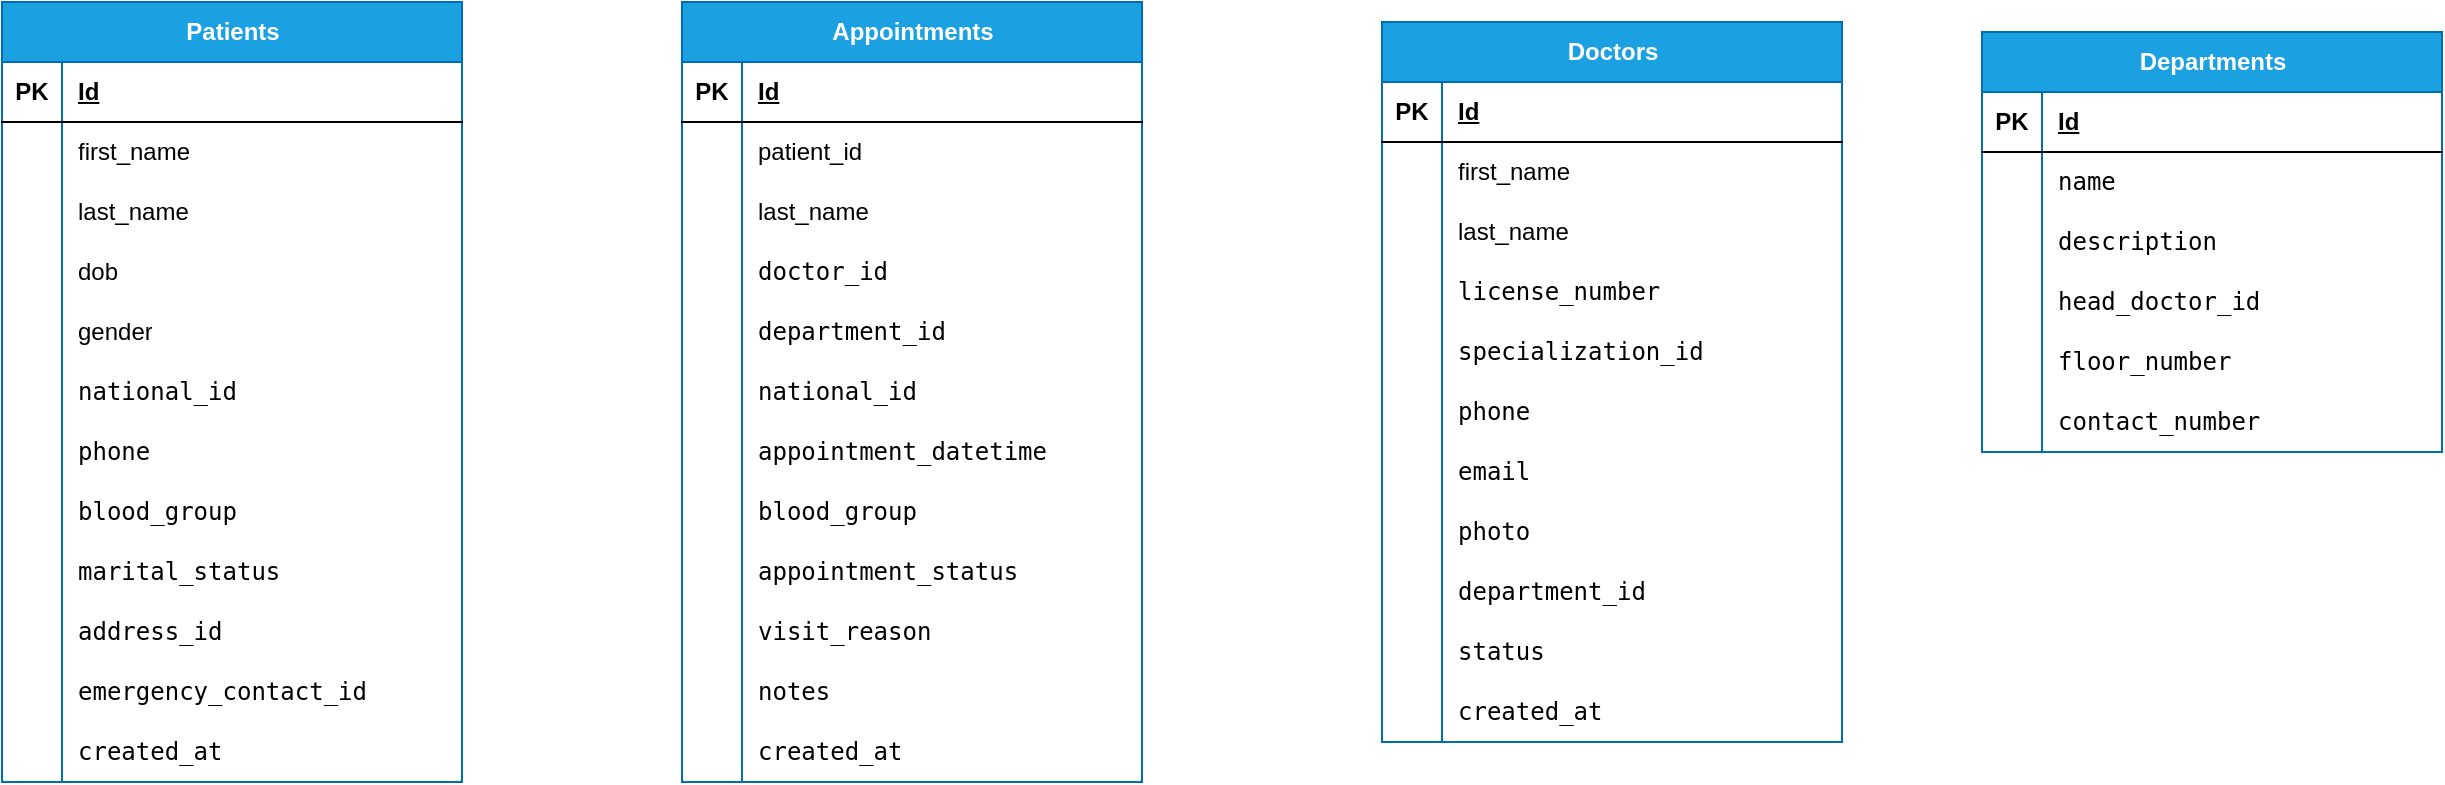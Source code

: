 <mxfile version="27.2.0">
  <diagram name="Page-1" id="PMNxbr3aNN2VHaiGVc0p">
    <mxGraphModel dx="2430" dy="3014" grid="1" gridSize="10" guides="1" tooltips="1" connect="1" arrows="1" fold="1" page="1" pageScale="1" pageWidth="850" pageHeight="1100" math="0" shadow="0">
      <root>
        <mxCell id="0" />
        <mxCell id="1" parent="0" />
        <mxCell id="slNytfLPTx_QfeoJ-YCl-38" value="Patients" style="shape=table;startSize=30;container=1;collapsible=1;childLayout=tableLayout;fixedRows=1;rowLines=0;fontStyle=1;align=center;resizeLast=1;html=1;swimlaneFillColor=default;fillColor=#1ba1e2;fontColor=#ffffff;strokeColor=#006EAF;" parent="1" vertex="1">
          <mxGeometry x="-330" y="-1420" width="230" height="390" as="geometry" />
        </mxCell>
        <mxCell id="slNytfLPTx_QfeoJ-YCl-39" value="" style="shape=tableRow;horizontal=0;startSize=0;swimlaneHead=0;swimlaneBody=0;fillColor=none;collapsible=0;dropTarget=0;points=[[0,0.5],[1,0.5]];portConstraint=eastwest;top=0;left=0;right=0;bottom=1;" parent="slNytfLPTx_QfeoJ-YCl-38" vertex="1">
          <mxGeometry y="30" width="230" height="30" as="geometry" />
        </mxCell>
        <mxCell id="slNytfLPTx_QfeoJ-YCl-40" value="PK" style="shape=partialRectangle;connectable=0;fillColor=none;top=0;left=0;bottom=0;right=0;fontStyle=1;overflow=hidden;whiteSpace=wrap;html=1;" parent="slNytfLPTx_QfeoJ-YCl-39" vertex="1">
          <mxGeometry width="30" height="30" as="geometry">
            <mxRectangle width="30" height="30" as="alternateBounds" />
          </mxGeometry>
        </mxCell>
        <mxCell id="slNytfLPTx_QfeoJ-YCl-41" value="Id" style="shape=partialRectangle;connectable=0;fillColor=none;top=0;left=0;bottom=0;right=0;align=left;spacingLeft=6;fontStyle=5;overflow=hidden;whiteSpace=wrap;html=1;" parent="slNytfLPTx_QfeoJ-YCl-39" vertex="1">
          <mxGeometry x="30" width="200" height="30" as="geometry">
            <mxRectangle width="200" height="30" as="alternateBounds" />
          </mxGeometry>
        </mxCell>
        <mxCell id="slNytfLPTx_QfeoJ-YCl-42" value="" style="shape=tableRow;horizontal=0;startSize=0;swimlaneHead=0;swimlaneBody=0;fillColor=none;collapsible=0;dropTarget=0;points=[[0,0.5],[1,0.5]];portConstraint=eastwest;top=0;left=0;right=0;bottom=0;" parent="slNytfLPTx_QfeoJ-YCl-38" vertex="1">
          <mxGeometry y="60" width="230" height="30" as="geometry" />
        </mxCell>
        <mxCell id="slNytfLPTx_QfeoJ-YCl-43" value="" style="shape=partialRectangle;connectable=0;fillColor=none;top=0;left=0;bottom=0;right=0;editable=1;overflow=hidden;whiteSpace=wrap;html=1;" parent="slNytfLPTx_QfeoJ-YCl-42" vertex="1">
          <mxGeometry width="30" height="30" as="geometry">
            <mxRectangle width="30" height="30" as="alternateBounds" />
          </mxGeometry>
        </mxCell>
        <mxCell id="slNytfLPTx_QfeoJ-YCl-44" value="first_name" style="shape=partialRectangle;connectable=0;fillColor=none;top=0;left=0;bottom=0;right=0;align=left;spacingLeft=6;overflow=hidden;whiteSpace=wrap;html=1;" parent="slNytfLPTx_QfeoJ-YCl-42" vertex="1">
          <mxGeometry x="30" width="200" height="30" as="geometry">
            <mxRectangle width="200" height="30" as="alternateBounds" />
          </mxGeometry>
        </mxCell>
        <mxCell id="slNytfLPTx_QfeoJ-YCl-45" value="" style="shape=tableRow;horizontal=0;startSize=0;swimlaneHead=0;swimlaneBody=0;fillColor=none;collapsible=0;dropTarget=0;points=[[0,0.5],[1,0.5]];portConstraint=eastwest;top=0;left=0;right=0;bottom=0;" parent="slNytfLPTx_QfeoJ-YCl-38" vertex="1">
          <mxGeometry y="90" width="230" height="30" as="geometry" />
        </mxCell>
        <mxCell id="slNytfLPTx_QfeoJ-YCl-46" value="" style="shape=partialRectangle;connectable=0;fillColor=none;top=0;left=0;bottom=0;right=0;editable=1;overflow=hidden;whiteSpace=wrap;html=1;" parent="slNytfLPTx_QfeoJ-YCl-45" vertex="1">
          <mxGeometry width="30" height="30" as="geometry">
            <mxRectangle width="30" height="30" as="alternateBounds" />
          </mxGeometry>
        </mxCell>
        <mxCell id="slNytfLPTx_QfeoJ-YCl-47" value="last_name" style="shape=partialRectangle;connectable=0;fillColor=none;top=0;left=0;bottom=0;right=0;align=left;spacingLeft=6;overflow=hidden;whiteSpace=wrap;html=1;" parent="slNytfLPTx_QfeoJ-YCl-45" vertex="1">
          <mxGeometry x="30" width="200" height="30" as="geometry">
            <mxRectangle width="200" height="30" as="alternateBounds" />
          </mxGeometry>
        </mxCell>
        <mxCell id="slNytfLPTx_QfeoJ-YCl-48" value="" style="shape=tableRow;horizontal=0;startSize=0;swimlaneHead=0;swimlaneBody=0;fillColor=none;collapsible=0;dropTarget=0;points=[[0,0.5],[1,0.5]];portConstraint=eastwest;top=0;left=0;right=0;bottom=0;" parent="slNytfLPTx_QfeoJ-YCl-38" vertex="1">
          <mxGeometry y="120" width="230" height="30" as="geometry" />
        </mxCell>
        <mxCell id="slNytfLPTx_QfeoJ-YCl-49" value="" style="shape=partialRectangle;connectable=0;fillColor=none;top=0;left=0;bottom=0;right=0;editable=1;overflow=hidden;whiteSpace=wrap;html=1;" parent="slNytfLPTx_QfeoJ-YCl-48" vertex="1">
          <mxGeometry width="30" height="30" as="geometry">
            <mxRectangle width="30" height="30" as="alternateBounds" />
          </mxGeometry>
        </mxCell>
        <mxCell id="slNytfLPTx_QfeoJ-YCl-50" value="dob" style="shape=partialRectangle;connectable=0;fillColor=none;top=0;left=0;bottom=0;right=0;align=left;spacingLeft=6;overflow=hidden;whiteSpace=wrap;html=1;" parent="slNytfLPTx_QfeoJ-YCl-48" vertex="1">
          <mxGeometry x="30" width="200" height="30" as="geometry">
            <mxRectangle width="200" height="30" as="alternateBounds" />
          </mxGeometry>
        </mxCell>
        <mxCell id="slNytfLPTx_QfeoJ-YCl-52" value="" style="shape=tableRow;horizontal=0;startSize=0;swimlaneHead=0;swimlaneBody=0;fillColor=none;collapsible=0;dropTarget=0;points=[[0,0.5],[1,0.5]];portConstraint=eastwest;top=0;left=0;right=0;bottom=0;" parent="slNytfLPTx_QfeoJ-YCl-38" vertex="1">
          <mxGeometry y="150" width="230" height="30" as="geometry" />
        </mxCell>
        <mxCell id="slNytfLPTx_QfeoJ-YCl-53" value="" style="shape=partialRectangle;connectable=0;fillColor=none;top=0;left=0;bottom=0;right=0;editable=1;overflow=hidden;whiteSpace=wrap;html=1;" parent="slNytfLPTx_QfeoJ-YCl-52" vertex="1">
          <mxGeometry width="30" height="30" as="geometry">
            <mxRectangle width="30" height="30" as="alternateBounds" />
          </mxGeometry>
        </mxCell>
        <mxCell id="slNytfLPTx_QfeoJ-YCl-54" value="gender" style="shape=partialRectangle;connectable=0;fillColor=none;top=0;left=0;bottom=0;right=0;align=left;spacingLeft=6;overflow=hidden;whiteSpace=wrap;html=1;" parent="slNytfLPTx_QfeoJ-YCl-52" vertex="1">
          <mxGeometry x="30" width="200" height="30" as="geometry">
            <mxRectangle width="200" height="30" as="alternateBounds" />
          </mxGeometry>
        </mxCell>
        <mxCell id="wGC3oBP80a2BaYjRNimY-1" value="" style="shape=tableRow;horizontal=0;startSize=0;swimlaneHead=0;swimlaneBody=0;fillColor=none;collapsible=0;dropTarget=0;points=[[0,0.5],[1,0.5]];portConstraint=eastwest;top=0;left=0;right=0;bottom=0;" vertex="1" parent="slNytfLPTx_QfeoJ-YCl-38">
          <mxGeometry y="180" width="230" height="30" as="geometry" />
        </mxCell>
        <mxCell id="wGC3oBP80a2BaYjRNimY-2" value="" style="shape=partialRectangle;connectable=0;fillColor=none;top=0;left=0;bottom=0;right=0;editable=1;overflow=hidden;whiteSpace=wrap;html=1;" vertex="1" parent="wGC3oBP80a2BaYjRNimY-1">
          <mxGeometry width="30" height="30" as="geometry">
            <mxRectangle width="30" height="30" as="alternateBounds" />
          </mxGeometry>
        </mxCell>
        <mxCell id="wGC3oBP80a2BaYjRNimY-3" value="&lt;code data-end=&quot;710&quot; data-start=&quot;697&quot;&gt;national_id&lt;/code&gt;" style="shape=partialRectangle;connectable=0;fillColor=none;top=0;left=0;bottom=0;right=0;align=left;spacingLeft=6;overflow=hidden;whiteSpace=wrap;html=1;" vertex="1" parent="wGC3oBP80a2BaYjRNimY-1">
          <mxGeometry x="30" width="200" height="30" as="geometry">
            <mxRectangle width="200" height="30" as="alternateBounds" />
          </mxGeometry>
        </mxCell>
        <mxCell id="wGC3oBP80a2BaYjRNimY-4" value="" style="shape=tableRow;horizontal=0;startSize=0;swimlaneHead=0;swimlaneBody=0;fillColor=none;collapsible=0;dropTarget=0;points=[[0,0.5],[1,0.5]];portConstraint=eastwest;top=0;left=0;right=0;bottom=0;" vertex="1" parent="slNytfLPTx_QfeoJ-YCl-38">
          <mxGeometry y="210" width="230" height="30" as="geometry" />
        </mxCell>
        <mxCell id="wGC3oBP80a2BaYjRNimY-5" value="" style="shape=partialRectangle;connectable=0;fillColor=none;top=0;left=0;bottom=0;right=0;editable=1;overflow=hidden;whiteSpace=wrap;html=1;" vertex="1" parent="wGC3oBP80a2BaYjRNimY-4">
          <mxGeometry width="30" height="30" as="geometry">
            <mxRectangle width="30" height="30" as="alternateBounds" />
          </mxGeometry>
        </mxCell>
        <mxCell id="wGC3oBP80a2BaYjRNimY-6" value="&lt;code data-end=&quot;738&quot; data-start=&quot;731&quot;&gt;phone&lt;/code&gt;" style="shape=partialRectangle;connectable=0;fillColor=none;top=0;left=0;bottom=0;right=0;align=left;spacingLeft=6;overflow=hidden;whiteSpace=wrap;html=1;" vertex="1" parent="wGC3oBP80a2BaYjRNimY-4">
          <mxGeometry x="30" width="200" height="30" as="geometry">
            <mxRectangle width="200" height="30" as="alternateBounds" />
          </mxGeometry>
        </mxCell>
        <mxCell id="wGC3oBP80a2BaYjRNimY-7" value="" style="shape=tableRow;horizontal=0;startSize=0;swimlaneHead=0;swimlaneBody=0;fillColor=none;collapsible=0;dropTarget=0;points=[[0,0.5],[1,0.5]];portConstraint=eastwest;top=0;left=0;right=0;bottom=0;" vertex="1" parent="slNytfLPTx_QfeoJ-YCl-38">
          <mxGeometry y="240" width="230" height="30" as="geometry" />
        </mxCell>
        <mxCell id="wGC3oBP80a2BaYjRNimY-8" value="" style="shape=partialRectangle;connectable=0;fillColor=none;top=0;left=0;bottom=0;right=0;editable=1;overflow=hidden;whiteSpace=wrap;html=1;" vertex="1" parent="wGC3oBP80a2BaYjRNimY-7">
          <mxGeometry width="30" height="30" as="geometry">
            <mxRectangle width="30" height="30" as="alternateBounds" />
          </mxGeometry>
        </mxCell>
        <mxCell id="wGC3oBP80a2BaYjRNimY-9" value="&lt;code data-end=&quot;771&quot; data-start=&quot;758&quot;&gt;blood_group&lt;/code&gt;" style="shape=partialRectangle;connectable=0;fillColor=none;top=0;left=0;bottom=0;right=0;align=left;spacingLeft=6;overflow=hidden;whiteSpace=wrap;html=1;" vertex="1" parent="wGC3oBP80a2BaYjRNimY-7">
          <mxGeometry x="30" width="200" height="30" as="geometry">
            <mxRectangle width="200" height="30" as="alternateBounds" />
          </mxGeometry>
        </mxCell>
        <mxCell id="wGC3oBP80a2BaYjRNimY-10" value="" style="shape=tableRow;horizontal=0;startSize=0;swimlaneHead=0;swimlaneBody=0;fillColor=none;collapsible=0;dropTarget=0;points=[[0,0.5],[1,0.5]];portConstraint=eastwest;top=0;left=0;right=0;bottom=0;" vertex="1" parent="slNytfLPTx_QfeoJ-YCl-38">
          <mxGeometry y="270" width="230" height="30" as="geometry" />
        </mxCell>
        <mxCell id="wGC3oBP80a2BaYjRNimY-11" value="" style="shape=partialRectangle;connectable=0;fillColor=none;top=0;left=0;bottom=0;right=0;editable=1;overflow=hidden;whiteSpace=wrap;html=1;" vertex="1" parent="wGC3oBP80a2BaYjRNimY-10">
          <mxGeometry width="30" height="30" as="geometry">
            <mxRectangle width="30" height="30" as="alternateBounds" />
          </mxGeometry>
        </mxCell>
        <mxCell id="wGC3oBP80a2BaYjRNimY-12" value="&lt;code data-end=&quot;789&quot; data-start=&quot;773&quot;&gt;marital_status&lt;/code&gt;" style="shape=partialRectangle;connectable=0;fillColor=none;top=0;left=0;bottom=0;right=0;align=left;spacingLeft=6;overflow=hidden;whiteSpace=wrap;html=1;" vertex="1" parent="wGC3oBP80a2BaYjRNimY-10">
          <mxGeometry x="30" width="200" height="30" as="geometry">
            <mxRectangle width="200" height="30" as="alternateBounds" />
          </mxGeometry>
        </mxCell>
        <mxCell id="wGC3oBP80a2BaYjRNimY-13" value="" style="shape=tableRow;horizontal=0;startSize=0;swimlaneHead=0;swimlaneBody=0;fillColor=none;collapsible=0;dropTarget=0;points=[[0,0.5],[1,0.5]];portConstraint=eastwest;top=0;left=0;right=0;bottom=0;" vertex="1" parent="slNytfLPTx_QfeoJ-YCl-38">
          <mxGeometry y="300" width="230" height="30" as="geometry" />
        </mxCell>
        <mxCell id="wGC3oBP80a2BaYjRNimY-14" value="" style="shape=partialRectangle;connectable=0;fillColor=none;top=0;left=0;bottom=0;right=0;editable=1;overflow=hidden;whiteSpace=wrap;html=1;" vertex="1" parent="wGC3oBP80a2BaYjRNimY-13">
          <mxGeometry width="30" height="30" as="geometry">
            <mxRectangle width="30" height="30" as="alternateBounds" />
          </mxGeometry>
        </mxCell>
        <mxCell id="wGC3oBP80a2BaYjRNimY-15" value="&lt;code data-end=&quot;803&quot; data-start=&quot;791&quot;&gt;address_id&lt;/code&gt;" style="shape=partialRectangle;connectable=0;fillColor=none;top=0;left=0;bottom=0;right=0;align=left;spacingLeft=6;overflow=hidden;whiteSpace=wrap;html=1;" vertex="1" parent="wGC3oBP80a2BaYjRNimY-13">
          <mxGeometry x="30" width="200" height="30" as="geometry">
            <mxRectangle width="200" height="30" as="alternateBounds" />
          </mxGeometry>
        </mxCell>
        <mxCell id="wGC3oBP80a2BaYjRNimY-16" value="" style="shape=tableRow;horizontal=0;startSize=0;swimlaneHead=0;swimlaneBody=0;fillColor=none;collapsible=0;dropTarget=0;points=[[0,0.5],[1,0.5]];portConstraint=eastwest;top=0;left=0;right=0;bottom=0;" vertex="1" parent="slNytfLPTx_QfeoJ-YCl-38">
          <mxGeometry y="330" width="230" height="30" as="geometry" />
        </mxCell>
        <mxCell id="wGC3oBP80a2BaYjRNimY-17" value="" style="shape=partialRectangle;connectable=0;fillColor=none;top=0;left=0;bottom=0;right=0;editable=1;overflow=hidden;whiteSpace=wrap;html=1;" vertex="1" parent="wGC3oBP80a2BaYjRNimY-16">
          <mxGeometry width="30" height="30" as="geometry">
            <mxRectangle width="30" height="30" as="alternateBounds" />
          </mxGeometry>
        </mxCell>
        <mxCell id="wGC3oBP80a2BaYjRNimY-18" value="&lt;code data-end=&quot;827&quot; data-start=&quot;805&quot;&gt;emergency_contact_id&lt;/code&gt;" style="shape=partialRectangle;connectable=0;fillColor=none;top=0;left=0;bottom=0;right=0;align=left;spacingLeft=6;overflow=hidden;whiteSpace=wrap;html=1;" vertex="1" parent="wGC3oBP80a2BaYjRNimY-16">
          <mxGeometry x="30" width="200" height="30" as="geometry">
            <mxRectangle width="200" height="30" as="alternateBounds" />
          </mxGeometry>
        </mxCell>
        <mxCell id="wGC3oBP80a2BaYjRNimY-19" value="" style="shape=tableRow;horizontal=0;startSize=0;swimlaneHead=0;swimlaneBody=0;fillColor=none;collapsible=0;dropTarget=0;points=[[0,0.5],[1,0.5]];portConstraint=eastwest;top=0;left=0;right=0;bottom=0;" vertex="1" parent="slNytfLPTx_QfeoJ-YCl-38">
          <mxGeometry y="360" width="230" height="30" as="geometry" />
        </mxCell>
        <mxCell id="wGC3oBP80a2BaYjRNimY-20" value="" style="shape=partialRectangle;connectable=0;fillColor=none;top=0;left=0;bottom=0;right=0;editable=1;overflow=hidden;whiteSpace=wrap;html=1;" vertex="1" parent="wGC3oBP80a2BaYjRNimY-19">
          <mxGeometry width="30" height="30" as="geometry">
            <mxRectangle width="30" height="30" as="alternateBounds" />
          </mxGeometry>
        </mxCell>
        <mxCell id="wGC3oBP80a2BaYjRNimY-21" value="&lt;code data-end=&quot;841&quot; data-start=&quot;829&quot;&gt;created_at&lt;/code&gt;" style="shape=partialRectangle;connectable=0;fillColor=none;top=0;left=0;bottom=0;right=0;align=left;spacingLeft=6;overflow=hidden;whiteSpace=wrap;html=1;" vertex="1" parent="wGC3oBP80a2BaYjRNimY-19">
          <mxGeometry x="30" width="200" height="30" as="geometry">
            <mxRectangle width="200" height="30" as="alternateBounds" />
          </mxGeometry>
        </mxCell>
        <mxCell id="wGC3oBP80a2BaYjRNimY-23" value="Appointments" style="shape=table;startSize=30;container=1;collapsible=1;childLayout=tableLayout;fixedRows=1;rowLines=0;fontStyle=1;align=center;resizeLast=1;html=1;swimlaneFillColor=default;fillColor=#1ba1e2;fontColor=#ffffff;strokeColor=#006EAF;" vertex="1" parent="1">
          <mxGeometry x="10" y="-1420" width="230" height="390" as="geometry" />
        </mxCell>
        <mxCell id="wGC3oBP80a2BaYjRNimY-24" value="" style="shape=tableRow;horizontal=0;startSize=0;swimlaneHead=0;swimlaneBody=0;fillColor=none;collapsible=0;dropTarget=0;points=[[0,0.5],[1,0.5]];portConstraint=eastwest;top=0;left=0;right=0;bottom=1;" vertex="1" parent="wGC3oBP80a2BaYjRNimY-23">
          <mxGeometry y="30" width="230" height="30" as="geometry" />
        </mxCell>
        <mxCell id="wGC3oBP80a2BaYjRNimY-25" value="PK" style="shape=partialRectangle;connectable=0;fillColor=none;top=0;left=0;bottom=0;right=0;fontStyle=1;overflow=hidden;whiteSpace=wrap;html=1;" vertex="1" parent="wGC3oBP80a2BaYjRNimY-24">
          <mxGeometry width="30" height="30" as="geometry">
            <mxRectangle width="30" height="30" as="alternateBounds" />
          </mxGeometry>
        </mxCell>
        <mxCell id="wGC3oBP80a2BaYjRNimY-26" value="Id" style="shape=partialRectangle;connectable=0;fillColor=none;top=0;left=0;bottom=0;right=0;align=left;spacingLeft=6;fontStyle=5;overflow=hidden;whiteSpace=wrap;html=1;" vertex="1" parent="wGC3oBP80a2BaYjRNimY-24">
          <mxGeometry x="30" width="200" height="30" as="geometry">
            <mxRectangle width="200" height="30" as="alternateBounds" />
          </mxGeometry>
        </mxCell>
        <mxCell id="wGC3oBP80a2BaYjRNimY-27" value="" style="shape=tableRow;horizontal=0;startSize=0;swimlaneHead=0;swimlaneBody=0;fillColor=none;collapsible=0;dropTarget=0;points=[[0,0.5],[1,0.5]];portConstraint=eastwest;top=0;left=0;right=0;bottom=0;" vertex="1" parent="wGC3oBP80a2BaYjRNimY-23">
          <mxGeometry y="60" width="230" height="30" as="geometry" />
        </mxCell>
        <mxCell id="wGC3oBP80a2BaYjRNimY-28" value="" style="shape=partialRectangle;connectable=0;fillColor=none;top=0;left=0;bottom=0;right=0;editable=1;overflow=hidden;whiteSpace=wrap;html=1;" vertex="1" parent="wGC3oBP80a2BaYjRNimY-27">
          <mxGeometry width="30" height="30" as="geometry">
            <mxRectangle width="30" height="30" as="alternateBounds" />
          </mxGeometry>
        </mxCell>
        <mxCell id="wGC3oBP80a2BaYjRNimY-29" value="patient_id" style="shape=partialRectangle;connectable=0;fillColor=none;top=0;left=0;bottom=0;right=0;align=left;spacingLeft=6;overflow=hidden;whiteSpace=wrap;html=1;" vertex="1" parent="wGC3oBP80a2BaYjRNimY-27">
          <mxGeometry x="30" width="200" height="30" as="geometry">
            <mxRectangle width="200" height="30" as="alternateBounds" />
          </mxGeometry>
        </mxCell>
        <mxCell id="wGC3oBP80a2BaYjRNimY-30" value="" style="shape=tableRow;horizontal=0;startSize=0;swimlaneHead=0;swimlaneBody=0;fillColor=none;collapsible=0;dropTarget=0;points=[[0,0.5],[1,0.5]];portConstraint=eastwest;top=0;left=0;right=0;bottom=0;" vertex="1" parent="wGC3oBP80a2BaYjRNimY-23">
          <mxGeometry y="90" width="230" height="30" as="geometry" />
        </mxCell>
        <mxCell id="wGC3oBP80a2BaYjRNimY-31" value="" style="shape=partialRectangle;connectable=0;fillColor=none;top=0;left=0;bottom=0;right=0;editable=1;overflow=hidden;whiteSpace=wrap;html=1;" vertex="1" parent="wGC3oBP80a2BaYjRNimY-30">
          <mxGeometry width="30" height="30" as="geometry">
            <mxRectangle width="30" height="30" as="alternateBounds" />
          </mxGeometry>
        </mxCell>
        <mxCell id="wGC3oBP80a2BaYjRNimY-32" value="last_name" style="shape=partialRectangle;connectable=0;fillColor=none;top=0;left=0;bottom=0;right=0;align=left;spacingLeft=6;overflow=hidden;whiteSpace=wrap;html=1;" vertex="1" parent="wGC3oBP80a2BaYjRNimY-30">
          <mxGeometry x="30" width="200" height="30" as="geometry">
            <mxRectangle width="200" height="30" as="alternateBounds" />
          </mxGeometry>
        </mxCell>
        <mxCell id="wGC3oBP80a2BaYjRNimY-33" value="" style="shape=tableRow;horizontal=0;startSize=0;swimlaneHead=0;swimlaneBody=0;fillColor=none;collapsible=0;dropTarget=0;points=[[0,0.5],[1,0.5]];portConstraint=eastwest;top=0;left=0;right=0;bottom=0;" vertex="1" parent="wGC3oBP80a2BaYjRNimY-23">
          <mxGeometry y="120" width="230" height="30" as="geometry" />
        </mxCell>
        <mxCell id="wGC3oBP80a2BaYjRNimY-34" value="" style="shape=partialRectangle;connectable=0;fillColor=none;top=0;left=0;bottom=0;right=0;editable=1;overflow=hidden;whiteSpace=wrap;html=1;" vertex="1" parent="wGC3oBP80a2BaYjRNimY-33">
          <mxGeometry width="30" height="30" as="geometry">
            <mxRectangle width="30" height="30" as="alternateBounds" />
          </mxGeometry>
        </mxCell>
        <mxCell id="wGC3oBP80a2BaYjRNimY-35" value="&lt;code data-end=&quot;942&quot; data-start=&quot;931&quot;&gt;doctor_id&lt;/code&gt;" style="shape=partialRectangle;connectable=0;fillColor=none;top=0;left=0;bottom=0;right=0;align=left;spacingLeft=6;overflow=hidden;whiteSpace=wrap;html=1;" vertex="1" parent="wGC3oBP80a2BaYjRNimY-33">
          <mxGeometry x="30" width="200" height="30" as="geometry">
            <mxRectangle width="200" height="30" as="alternateBounds" />
          </mxGeometry>
        </mxCell>
        <mxCell id="wGC3oBP80a2BaYjRNimY-36" value="" style="shape=tableRow;horizontal=0;startSize=0;swimlaneHead=0;swimlaneBody=0;fillColor=none;collapsible=0;dropTarget=0;points=[[0,0.5],[1,0.5]];portConstraint=eastwest;top=0;left=0;right=0;bottom=0;" vertex="1" parent="wGC3oBP80a2BaYjRNimY-23">
          <mxGeometry y="150" width="230" height="30" as="geometry" />
        </mxCell>
        <mxCell id="wGC3oBP80a2BaYjRNimY-37" value="" style="shape=partialRectangle;connectable=0;fillColor=none;top=0;left=0;bottom=0;right=0;editable=1;overflow=hidden;whiteSpace=wrap;html=1;" vertex="1" parent="wGC3oBP80a2BaYjRNimY-36">
          <mxGeometry width="30" height="30" as="geometry">
            <mxRectangle width="30" height="30" as="alternateBounds" />
          </mxGeometry>
        </mxCell>
        <mxCell id="wGC3oBP80a2BaYjRNimY-38" value="&lt;code data-end=&quot;959&quot; data-start=&quot;944&quot;&gt;department_id&lt;/code&gt;" style="shape=partialRectangle;connectable=0;fillColor=none;top=0;left=0;bottom=0;right=0;align=left;spacingLeft=6;overflow=hidden;whiteSpace=wrap;html=1;" vertex="1" parent="wGC3oBP80a2BaYjRNimY-36">
          <mxGeometry x="30" width="200" height="30" as="geometry">
            <mxRectangle width="200" height="30" as="alternateBounds" />
          </mxGeometry>
        </mxCell>
        <mxCell id="wGC3oBP80a2BaYjRNimY-39" value="" style="shape=tableRow;horizontal=0;startSize=0;swimlaneHead=0;swimlaneBody=0;fillColor=none;collapsible=0;dropTarget=0;points=[[0,0.5],[1,0.5]];portConstraint=eastwest;top=0;left=0;right=0;bottom=0;" vertex="1" parent="wGC3oBP80a2BaYjRNimY-23">
          <mxGeometry y="180" width="230" height="30" as="geometry" />
        </mxCell>
        <mxCell id="wGC3oBP80a2BaYjRNimY-40" value="" style="shape=partialRectangle;connectable=0;fillColor=none;top=0;left=0;bottom=0;right=0;editable=1;overflow=hidden;whiteSpace=wrap;html=1;" vertex="1" parent="wGC3oBP80a2BaYjRNimY-39">
          <mxGeometry width="30" height="30" as="geometry">
            <mxRectangle width="30" height="30" as="alternateBounds" />
          </mxGeometry>
        </mxCell>
        <mxCell id="wGC3oBP80a2BaYjRNimY-41" value="&lt;code data-end=&quot;710&quot; data-start=&quot;697&quot;&gt;national_id&lt;/code&gt;" style="shape=partialRectangle;connectable=0;fillColor=none;top=0;left=0;bottom=0;right=0;align=left;spacingLeft=6;overflow=hidden;whiteSpace=wrap;html=1;" vertex="1" parent="wGC3oBP80a2BaYjRNimY-39">
          <mxGeometry x="30" width="200" height="30" as="geometry">
            <mxRectangle width="200" height="30" as="alternateBounds" />
          </mxGeometry>
        </mxCell>
        <mxCell id="wGC3oBP80a2BaYjRNimY-42" value="" style="shape=tableRow;horizontal=0;startSize=0;swimlaneHead=0;swimlaneBody=0;fillColor=none;collapsible=0;dropTarget=0;points=[[0,0.5],[1,0.5]];portConstraint=eastwest;top=0;left=0;right=0;bottom=0;" vertex="1" parent="wGC3oBP80a2BaYjRNimY-23">
          <mxGeometry y="210" width="230" height="30" as="geometry" />
        </mxCell>
        <mxCell id="wGC3oBP80a2BaYjRNimY-43" value="" style="shape=partialRectangle;connectable=0;fillColor=none;top=0;left=0;bottom=0;right=0;editable=1;overflow=hidden;whiteSpace=wrap;html=1;" vertex="1" parent="wGC3oBP80a2BaYjRNimY-42">
          <mxGeometry width="30" height="30" as="geometry">
            <mxRectangle width="30" height="30" as="alternateBounds" />
          </mxGeometry>
        </mxCell>
        <mxCell id="wGC3oBP80a2BaYjRNimY-44" value="&lt;code data-end=&quot;983&quot; data-start=&quot;961&quot;&gt;appointment_datetime&lt;/code&gt;" style="shape=partialRectangle;connectable=0;fillColor=none;top=0;left=0;bottom=0;right=0;align=left;spacingLeft=6;overflow=hidden;whiteSpace=wrap;html=1;" vertex="1" parent="wGC3oBP80a2BaYjRNimY-42">
          <mxGeometry x="30" width="200" height="30" as="geometry">
            <mxRectangle width="200" height="30" as="alternateBounds" />
          </mxGeometry>
        </mxCell>
        <mxCell id="wGC3oBP80a2BaYjRNimY-45" value="" style="shape=tableRow;horizontal=0;startSize=0;swimlaneHead=0;swimlaneBody=0;fillColor=none;collapsible=0;dropTarget=0;points=[[0,0.5],[1,0.5]];portConstraint=eastwest;top=0;left=0;right=0;bottom=0;" vertex="1" parent="wGC3oBP80a2BaYjRNimY-23">
          <mxGeometry y="240" width="230" height="30" as="geometry" />
        </mxCell>
        <mxCell id="wGC3oBP80a2BaYjRNimY-46" value="" style="shape=partialRectangle;connectable=0;fillColor=none;top=0;left=0;bottom=0;right=0;editable=1;overflow=hidden;whiteSpace=wrap;html=1;" vertex="1" parent="wGC3oBP80a2BaYjRNimY-45">
          <mxGeometry width="30" height="30" as="geometry">
            <mxRectangle width="30" height="30" as="alternateBounds" />
          </mxGeometry>
        </mxCell>
        <mxCell id="wGC3oBP80a2BaYjRNimY-47" value="&lt;code data-end=&quot;771&quot; data-start=&quot;758&quot;&gt;blood_group&lt;/code&gt;" style="shape=partialRectangle;connectable=0;fillColor=none;top=0;left=0;bottom=0;right=0;align=left;spacingLeft=6;overflow=hidden;whiteSpace=wrap;html=1;" vertex="1" parent="wGC3oBP80a2BaYjRNimY-45">
          <mxGeometry x="30" width="200" height="30" as="geometry">
            <mxRectangle width="200" height="30" as="alternateBounds" />
          </mxGeometry>
        </mxCell>
        <mxCell id="wGC3oBP80a2BaYjRNimY-48" value="" style="shape=tableRow;horizontal=0;startSize=0;swimlaneHead=0;swimlaneBody=0;fillColor=none;collapsible=0;dropTarget=0;points=[[0,0.5],[1,0.5]];portConstraint=eastwest;top=0;left=0;right=0;bottom=0;" vertex="1" parent="wGC3oBP80a2BaYjRNimY-23">
          <mxGeometry y="270" width="230" height="30" as="geometry" />
        </mxCell>
        <mxCell id="wGC3oBP80a2BaYjRNimY-49" value="" style="shape=partialRectangle;connectable=0;fillColor=none;top=0;left=0;bottom=0;right=0;editable=1;overflow=hidden;whiteSpace=wrap;html=1;" vertex="1" parent="wGC3oBP80a2BaYjRNimY-48">
          <mxGeometry width="30" height="30" as="geometry">
            <mxRectangle width="30" height="30" as="alternateBounds" />
          </mxGeometry>
        </mxCell>
        <mxCell id="wGC3oBP80a2BaYjRNimY-50" value="&lt;code data-end=&quot;1005&quot; data-start=&quot;985&quot;&gt;appointment_status&lt;/code&gt;" style="shape=partialRectangle;connectable=0;fillColor=none;top=0;left=0;bottom=0;right=0;align=left;spacingLeft=6;overflow=hidden;whiteSpace=wrap;html=1;" vertex="1" parent="wGC3oBP80a2BaYjRNimY-48">
          <mxGeometry x="30" width="200" height="30" as="geometry">
            <mxRectangle width="200" height="30" as="alternateBounds" />
          </mxGeometry>
        </mxCell>
        <mxCell id="wGC3oBP80a2BaYjRNimY-51" value="" style="shape=tableRow;horizontal=0;startSize=0;swimlaneHead=0;swimlaneBody=0;fillColor=none;collapsible=0;dropTarget=0;points=[[0,0.5],[1,0.5]];portConstraint=eastwest;top=0;left=0;right=0;bottom=0;" vertex="1" parent="wGC3oBP80a2BaYjRNimY-23">
          <mxGeometry y="300" width="230" height="30" as="geometry" />
        </mxCell>
        <mxCell id="wGC3oBP80a2BaYjRNimY-52" value="" style="shape=partialRectangle;connectable=0;fillColor=none;top=0;left=0;bottom=0;right=0;editable=1;overflow=hidden;whiteSpace=wrap;html=1;" vertex="1" parent="wGC3oBP80a2BaYjRNimY-51">
          <mxGeometry width="30" height="30" as="geometry">
            <mxRectangle width="30" height="30" as="alternateBounds" />
          </mxGeometry>
        </mxCell>
        <mxCell id="wGC3oBP80a2BaYjRNimY-53" value="&lt;code data-end=&quot;1021&quot; data-start=&quot;1007&quot;&gt;visit_reason&lt;/code&gt;" style="shape=partialRectangle;connectable=0;fillColor=none;top=0;left=0;bottom=0;right=0;align=left;spacingLeft=6;overflow=hidden;whiteSpace=wrap;html=1;" vertex="1" parent="wGC3oBP80a2BaYjRNimY-51">
          <mxGeometry x="30" width="200" height="30" as="geometry">
            <mxRectangle width="200" height="30" as="alternateBounds" />
          </mxGeometry>
        </mxCell>
        <mxCell id="wGC3oBP80a2BaYjRNimY-54" value="" style="shape=tableRow;horizontal=0;startSize=0;swimlaneHead=0;swimlaneBody=0;fillColor=none;collapsible=0;dropTarget=0;points=[[0,0.5],[1,0.5]];portConstraint=eastwest;top=0;left=0;right=0;bottom=0;" vertex="1" parent="wGC3oBP80a2BaYjRNimY-23">
          <mxGeometry y="330" width="230" height="30" as="geometry" />
        </mxCell>
        <mxCell id="wGC3oBP80a2BaYjRNimY-55" value="" style="shape=partialRectangle;connectable=0;fillColor=none;top=0;left=0;bottom=0;right=0;editable=1;overflow=hidden;whiteSpace=wrap;html=1;" vertex="1" parent="wGC3oBP80a2BaYjRNimY-54">
          <mxGeometry width="30" height="30" as="geometry">
            <mxRectangle width="30" height="30" as="alternateBounds" />
          </mxGeometry>
        </mxCell>
        <mxCell id="wGC3oBP80a2BaYjRNimY-56" value="&lt;code data-end=&quot;1030&quot; data-start=&quot;1023&quot;&gt;notes&lt;/code&gt;" style="shape=partialRectangle;connectable=0;fillColor=none;top=0;left=0;bottom=0;right=0;align=left;spacingLeft=6;overflow=hidden;whiteSpace=wrap;html=1;" vertex="1" parent="wGC3oBP80a2BaYjRNimY-54">
          <mxGeometry x="30" width="200" height="30" as="geometry">
            <mxRectangle width="200" height="30" as="alternateBounds" />
          </mxGeometry>
        </mxCell>
        <mxCell id="wGC3oBP80a2BaYjRNimY-57" value="" style="shape=tableRow;horizontal=0;startSize=0;swimlaneHead=0;swimlaneBody=0;fillColor=none;collapsible=0;dropTarget=0;points=[[0,0.5],[1,0.5]];portConstraint=eastwest;top=0;left=0;right=0;bottom=0;" vertex="1" parent="wGC3oBP80a2BaYjRNimY-23">
          <mxGeometry y="360" width="230" height="30" as="geometry" />
        </mxCell>
        <mxCell id="wGC3oBP80a2BaYjRNimY-58" value="" style="shape=partialRectangle;connectable=0;fillColor=none;top=0;left=0;bottom=0;right=0;editable=1;overflow=hidden;whiteSpace=wrap;html=1;" vertex="1" parent="wGC3oBP80a2BaYjRNimY-57">
          <mxGeometry width="30" height="30" as="geometry">
            <mxRectangle width="30" height="30" as="alternateBounds" />
          </mxGeometry>
        </mxCell>
        <mxCell id="wGC3oBP80a2BaYjRNimY-59" value="&lt;code data-end=&quot;1044&quot; data-start=&quot;1032&quot;&gt;created_at&lt;/code&gt;" style="shape=partialRectangle;connectable=0;fillColor=none;top=0;left=0;bottom=0;right=0;align=left;spacingLeft=6;overflow=hidden;whiteSpace=wrap;html=1;" vertex="1" parent="wGC3oBP80a2BaYjRNimY-57">
          <mxGeometry x="30" width="200" height="30" as="geometry">
            <mxRectangle width="200" height="30" as="alternateBounds" />
          </mxGeometry>
        </mxCell>
        <mxCell id="wGC3oBP80a2BaYjRNimY-97" value="Doctors" style="shape=table;startSize=30;container=1;collapsible=1;childLayout=tableLayout;fixedRows=1;rowLines=0;fontStyle=1;align=center;resizeLast=1;html=1;swimlaneFillColor=default;fillColor=#1ba1e2;fontColor=#ffffff;strokeColor=#006EAF;" vertex="1" parent="1">
          <mxGeometry x="360" y="-1410" width="230" height="360" as="geometry" />
        </mxCell>
        <mxCell id="wGC3oBP80a2BaYjRNimY-98" value="" style="shape=tableRow;horizontal=0;startSize=0;swimlaneHead=0;swimlaneBody=0;fillColor=none;collapsible=0;dropTarget=0;points=[[0,0.5],[1,0.5]];portConstraint=eastwest;top=0;left=0;right=0;bottom=1;" vertex="1" parent="wGC3oBP80a2BaYjRNimY-97">
          <mxGeometry y="30" width="230" height="30" as="geometry" />
        </mxCell>
        <mxCell id="wGC3oBP80a2BaYjRNimY-99" value="PK" style="shape=partialRectangle;connectable=0;fillColor=none;top=0;left=0;bottom=0;right=0;fontStyle=1;overflow=hidden;whiteSpace=wrap;html=1;" vertex="1" parent="wGC3oBP80a2BaYjRNimY-98">
          <mxGeometry width="30" height="30" as="geometry">
            <mxRectangle width="30" height="30" as="alternateBounds" />
          </mxGeometry>
        </mxCell>
        <mxCell id="wGC3oBP80a2BaYjRNimY-100" value="Id" style="shape=partialRectangle;connectable=0;fillColor=none;top=0;left=0;bottom=0;right=0;align=left;spacingLeft=6;fontStyle=5;overflow=hidden;whiteSpace=wrap;html=1;" vertex="1" parent="wGC3oBP80a2BaYjRNimY-98">
          <mxGeometry x="30" width="200" height="30" as="geometry">
            <mxRectangle width="200" height="30" as="alternateBounds" />
          </mxGeometry>
        </mxCell>
        <mxCell id="wGC3oBP80a2BaYjRNimY-101" value="" style="shape=tableRow;horizontal=0;startSize=0;swimlaneHead=0;swimlaneBody=0;fillColor=none;collapsible=0;dropTarget=0;points=[[0,0.5],[1,0.5]];portConstraint=eastwest;top=0;left=0;right=0;bottom=0;" vertex="1" parent="wGC3oBP80a2BaYjRNimY-97">
          <mxGeometry y="60" width="230" height="30" as="geometry" />
        </mxCell>
        <mxCell id="wGC3oBP80a2BaYjRNimY-102" value="" style="shape=partialRectangle;connectable=0;fillColor=none;top=0;left=0;bottom=0;right=0;editable=1;overflow=hidden;whiteSpace=wrap;html=1;" vertex="1" parent="wGC3oBP80a2BaYjRNimY-101">
          <mxGeometry width="30" height="30" as="geometry">
            <mxRectangle width="30" height="30" as="alternateBounds" />
          </mxGeometry>
        </mxCell>
        <mxCell id="wGC3oBP80a2BaYjRNimY-103" value="first_name" style="shape=partialRectangle;connectable=0;fillColor=none;top=0;left=0;bottom=0;right=0;align=left;spacingLeft=6;overflow=hidden;whiteSpace=wrap;html=1;" vertex="1" parent="wGC3oBP80a2BaYjRNimY-101">
          <mxGeometry x="30" width="200" height="30" as="geometry">
            <mxRectangle width="200" height="30" as="alternateBounds" />
          </mxGeometry>
        </mxCell>
        <mxCell id="wGC3oBP80a2BaYjRNimY-104" value="" style="shape=tableRow;horizontal=0;startSize=0;swimlaneHead=0;swimlaneBody=0;fillColor=none;collapsible=0;dropTarget=0;points=[[0,0.5],[1,0.5]];portConstraint=eastwest;top=0;left=0;right=0;bottom=0;" vertex="1" parent="wGC3oBP80a2BaYjRNimY-97">
          <mxGeometry y="90" width="230" height="30" as="geometry" />
        </mxCell>
        <mxCell id="wGC3oBP80a2BaYjRNimY-105" value="" style="shape=partialRectangle;connectable=0;fillColor=none;top=0;left=0;bottom=0;right=0;editable=1;overflow=hidden;whiteSpace=wrap;html=1;" vertex="1" parent="wGC3oBP80a2BaYjRNimY-104">
          <mxGeometry width="30" height="30" as="geometry">
            <mxRectangle width="30" height="30" as="alternateBounds" />
          </mxGeometry>
        </mxCell>
        <mxCell id="wGC3oBP80a2BaYjRNimY-106" value="last_name" style="shape=partialRectangle;connectable=0;fillColor=none;top=0;left=0;bottom=0;right=0;align=left;spacingLeft=6;overflow=hidden;whiteSpace=wrap;html=1;" vertex="1" parent="wGC3oBP80a2BaYjRNimY-104">
          <mxGeometry x="30" width="200" height="30" as="geometry">
            <mxRectangle width="200" height="30" as="alternateBounds" />
          </mxGeometry>
        </mxCell>
        <mxCell id="wGC3oBP80a2BaYjRNimY-107" value="" style="shape=tableRow;horizontal=0;startSize=0;swimlaneHead=0;swimlaneBody=0;fillColor=none;collapsible=0;dropTarget=0;points=[[0,0.5],[1,0.5]];portConstraint=eastwest;top=0;left=0;right=0;bottom=0;" vertex="1" parent="wGC3oBP80a2BaYjRNimY-97">
          <mxGeometry y="120" width="230" height="30" as="geometry" />
        </mxCell>
        <mxCell id="wGC3oBP80a2BaYjRNimY-108" value="" style="shape=partialRectangle;connectable=0;fillColor=none;top=0;left=0;bottom=0;right=0;editable=1;overflow=hidden;whiteSpace=wrap;html=1;" vertex="1" parent="wGC3oBP80a2BaYjRNimY-107">
          <mxGeometry width="30" height="30" as="geometry">
            <mxRectangle width="30" height="30" as="alternateBounds" />
          </mxGeometry>
        </mxCell>
        <mxCell id="wGC3oBP80a2BaYjRNimY-109" value="&lt;code data-end=&quot;1160&quot; data-start=&quot;1144&quot;&gt;license_number&lt;/code&gt;" style="shape=partialRectangle;connectable=0;fillColor=none;top=0;left=0;bottom=0;right=0;align=left;spacingLeft=6;overflow=hidden;whiteSpace=wrap;html=1;" vertex="1" parent="wGC3oBP80a2BaYjRNimY-107">
          <mxGeometry x="30" width="200" height="30" as="geometry">
            <mxRectangle width="200" height="30" as="alternateBounds" />
          </mxGeometry>
        </mxCell>
        <mxCell id="wGC3oBP80a2BaYjRNimY-110" value="" style="shape=tableRow;horizontal=0;startSize=0;swimlaneHead=0;swimlaneBody=0;fillColor=none;collapsible=0;dropTarget=0;points=[[0,0.5],[1,0.5]];portConstraint=eastwest;top=0;left=0;right=0;bottom=0;" vertex="1" parent="wGC3oBP80a2BaYjRNimY-97">
          <mxGeometry y="150" width="230" height="30" as="geometry" />
        </mxCell>
        <mxCell id="wGC3oBP80a2BaYjRNimY-111" value="" style="shape=partialRectangle;connectable=0;fillColor=none;top=0;left=0;bottom=0;right=0;editable=1;overflow=hidden;whiteSpace=wrap;html=1;" vertex="1" parent="wGC3oBP80a2BaYjRNimY-110">
          <mxGeometry width="30" height="30" as="geometry">
            <mxRectangle width="30" height="30" as="alternateBounds" />
          </mxGeometry>
        </mxCell>
        <mxCell id="wGC3oBP80a2BaYjRNimY-112" value="&lt;code data-end=&quot;1181&quot; data-start=&quot;1162&quot;&gt;specialization_id&lt;/code&gt;" style="shape=partialRectangle;connectable=0;fillColor=none;top=0;left=0;bottom=0;right=0;align=left;spacingLeft=6;overflow=hidden;whiteSpace=wrap;html=1;" vertex="1" parent="wGC3oBP80a2BaYjRNimY-110">
          <mxGeometry x="30" width="200" height="30" as="geometry">
            <mxRectangle width="200" height="30" as="alternateBounds" />
          </mxGeometry>
        </mxCell>
        <mxCell id="wGC3oBP80a2BaYjRNimY-116" value="" style="shape=tableRow;horizontal=0;startSize=0;swimlaneHead=0;swimlaneBody=0;fillColor=none;collapsible=0;dropTarget=0;points=[[0,0.5],[1,0.5]];portConstraint=eastwest;top=0;left=0;right=0;bottom=0;" vertex="1" parent="wGC3oBP80a2BaYjRNimY-97">
          <mxGeometry y="180" width="230" height="30" as="geometry" />
        </mxCell>
        <mxCell id="wGC3oBP80a2BaYjRNimY-117" value="" style="shape=partialRectangle;connectable=0;fillColor=none;top=0;left=0;bottom=0;right=0;editable=1;overflow=hidden;whiteSpace=wrap;html=1;" vertex="1" parent="wGC3oBP80a2BaYjRNimY-116">
          <mxGeometry width="30" height="30" as="geometry">
            <mxRectangle width="30" height="30" as="alternateBounds" />
          </mxGeometry>
        </mxCell>
        <mxCell id="wGC3oBP80a2BaYjRNimY-118" value="&lt;code data-end=&quot;738&quot; data-start=&quot;731&quot;&gt;phone&lt;/code&gt;" style="shape=partialRectangle;connectable=0;fillColor=none;top=0;left=0;bottom=0;right=0;align=left;spacingLeft=6;overflow=hidden;whiteSpace=wrap;html=1;" vertex="1" parent="wGC3oBP80a2BaYjRNimY-116">
          <mxGeometry x="30" width="200" height="30" as="geometry">
            <mxRectangle width="200" height="30" as="alternateBounds" />
          </mxGeometry>
        </mxCell>
        <mxCell id="wGC3oBP80a2BaYjRNimY-119" value="" style="shape=tableRow;horizontal=0;startSize=0;swimlaneHead=0;swimlaneBody=0;fillColor=none;collapsible=0;dropTarget=0;points=[[0,0.5],[1,0.5]];portConstraint=eastwest;top=0;left=0;right=0;bottom=0;" vertex="1" parent="wGC3oBP80a2BaYjRNimY-97">
          <mxGeometry y="210" width="230" height="30" as="geometry" />
        </mxCell>
        <mxCell id="wGC3oBP80a2BaYjRNimY-120" value="" style="shape=partialRectangle;connectable=0;fillColor=none;top=0;left=0;bottom=0;right=0;editable=1;overflow=hidden;whiteSpace=wrap;html=1;" vertex="1" parent="wGC3oBP80a2BaYjRNimY-119">
          <mxGeometry width="30" height="30" as="geometry">
            <mxRectangle width="30" height="30" as="alternateBounds" />
          </mxGeometry>
        </mxCell>
        <mxCell id="wGC3oBP80a2BaYjRNimY-121" value="&lt;code data-end=&quot;1199&quot; data-start=&quot;1192&quot;&gt;email&lt;/code&gt;" style="shape=partialRectangle;connectable=0;fillColor=none;top=0;left=0;bottom=0;right=0;align=left;spacingLeft=6;overflow=hidden;whiteSpace=wrap;html=1;" vertex="1" parent="wGC3oBP80a2BaYjRNimY-119">
          <mxGeometry x="30" width="200" height="30" as="geometry">
            <mxRectangle width="200" height="30" as="alternateBounds" />
          </mxGeometry>
        </mxCell>
        <mxCell id="wGC3oBP80a2BaYjRNimY-122" value="" style="shape=tableRow;horizontal=0;startSize=0;swimlaneHead=0;swimlaneBody=0;fillColor=none;collapsible=0;dropTarget=0;points=[[0,0.5],[1,0.5]];portConstraint=eastwest;top=0;left=0;right=0;bottom=0;" vertex="1" parent="wGC3oBP80a2BaYjRNimY-97">
          <mxGeometry y="240" width="230" height="30" as="geometry" />
        </mxCell>
        <mxCell id="wGC3oBP80a2BaYjRNimY-123" value="" style="shape=partialRectangle;connectable=0;fillColor=none;top=0;left=0;bottom=0;right=0;editable=1;overflow=hidden;whiteSpace=wrap;html=1;" vertex="1" parent="wGC3oBP80a2BaYjRNimY-122">
          <mxGeometry width="30" height="30" as="geometry">
            <mxRectangle width="30" height="30" as="alternateBounds" />
          </mxGeometry>
        </mxCell>
        <mxCell id="wGC3oBP80a2BaYjRNimY-124" value="&lt;code data-end=&quot;1208&quot; data-start=&quot;1201&quot;&gt;photo&lt;/code&gt;" style="shape=partialRectangle;connectable=0;fillColor=none;top=0;left=0;bottom=0;right=0;align=left;spacingLeft=6;overflow=hidden;whiteSpace=wrap;html=1;" vertex="1" parent="wGC3oBP80a2BaYjRNimY-122">
          <mxGeometry x="30" width="200" height="30" as="geometry">
            <mxRectangle width="200" height="30" as="alternateBounds" />
          </mxGeometry>
        </mxCell>
        <mxCell id="wGC3oBP80a2BaYjRNimY-125" value="" style="shape=tableRow;horizontal=0;startSize=0;swimlaneHead=0;swimlaneBody=0;fillColor=none;collapsible=0;dropTarget=0;points=[[0,0.5],[1,0.5]];portConstraint=eastwest;top=0;left=0;right=0;bottom=0;" vertex="1" parent="wGC3oBP80a2BaYjRNimY-97">
          <mxGeometry y="270" width="230" height="30" as="geometry" />
        </mxCell>
        <mxCell id="wGC3oBP80a2BaYjRNimY-126" value="" style="shape=partialRectangle;connectable=0;fillColor=none;top=0;left=0;bottom=0;right=0;editable=1;overflow=hidden;whiteSpace=wrap;html=1;" vertex="1" parent="wGC3oBP80a2BaYjRNimY-125">
          <mxGeometry width="30" height="30" as="geometry">
            <mxRectangle width="30" height="30" as="alternateBounds" />
          </mxGeometry>
        </mxCell>
        <mxCell id="wGC3oBP80a2BaYjRNimY-127" value="&lt;code data-end=&quot;1225&quot; data-start=&quot;1210&quot;&gt;department_id&lt;/code&gt;" style="shape=partialRectangle;connectable=0;fillColor=none;top=0;left=0;bottom=0;right=0;align=left;spacingLeft=6;overflow=hidden;whiteSpace=wrap;html=1;" vertex="1" parent="wGC3oBP80a2BaYjRNimY-125">
          <mxGeometry x="30" width="200" height="30" as="geometry">
            <mxRectangle width="200" height="30" as="alternateBounds" />
          </mxGeometry>
        </mxCell>
        <mxCell id="wGC3oBP80a2BaYjRNimY-128" value="" style="shape=tableRow;horizontal=0;startSize=0;swimlaneHead=0;swimlaneBody=0;fillColor=none;collapsible=0;dropTarget=0;points=[[0,0.5],[1,0.5]];portConstraint=eastwest;top=0;left=0;right=0;bottom=0;" vertex="1" parent="wGC3oBP80a2BaYjRNimY-97">
          <mxGeometry y="300" width="230" height="30" as="geometry" />
        </mxCell>
        <mxCell id="wGC3oBP80a2BaYjRNimY-129" value="" style="shape=partialRectangle;connectable=0;fillColor=none;top=0;left=0;bottom=0;right=0;editable=1;overflow=hidden;whiteSpace=wrap;html=1;" vertex="1" parent="wGC3oBP80a2BaYjRNimY-128">
          <mxGeometry width="30" height="30" as="geometry">
            <mxRectangle width="30" height="30" as="alternateBounds" />
          </mxGeometry>
        </mxCell>
        <mxCell id="wGC3oBP80a2BaYjRNimY-130" value="&lt;code data-end=&quot;1235&quot; data-start=&quot;1227&quot;&gt;status&lt;/code&gt;" style="shape=partialRectangle;connectable=0;fillColor=none;top=0;left=0;bottom=0;right=0;align=left;spacingLeft=6;overflow=hidden;whiteSpace=wrap;html=1;" vertex="1" parent="wGC3oBP80a2BaYjRNimY-128">
          <mxGeometry x="30" width="200" height="30" as="geometry">
            <mxRectangle width="200" height="30" as="alternateBounds" />
          </mxGeometry>
        </mxCell>
        <mxCell id="wGC3oBP80a2BaYjRNimY-131" value="" style="shape=tableRow;horizontal=0;startSize=0;swimlaneHead=0;swimlaneBody=0;fillColor=none;collapsible=0;dropTarget=0;points=[[0,0.5],[1,0.5]];portConstraint=eastwest;top=0;left=0;right=0;bottom=0;" vertex="1" parent="wGC3oBP80a2BaYjRNimY-97">
          <mxGeometry y="330" width="230" height="30" as="geometry" />
        </mxCell>
        <mxCell id="wGC3oBP80a2BaYjRNimY-132" value="" style="shape=partialRectangle;connectable=0;fillColor=none;top=0;left=0;bottom=0;right=0;editable=1;overflow=hidden;whiteSpace=wrap;html=1;" vertex="1" parent="wGC3oBP80a2BaYjRNimY-131">
          <mxGeometry width="30" height="30" as="geometry">
            <mxRectangle width="30" height="30" as="alternateBounds" />
          </mxGeometry>
        </mxCell>
        <mxCell id="wGC3oBP80a2BaYjRNimY-133" value="&lt;code data-end=&quot;841&quot; data-start=&quot;829&quot;&gt;created_at&lt;/code&gt;" style="shape=partialRectangle;connectable=0;fillColor=none;top=0;left=0;bottom=0;right=0;align=left;spacingLeft=6;overflow=hidden;whiteSpace=wrap;html=1;" vertex="1" parent="wGC3oBP80a2BaYjRNimY-131">
          <mxGeometry x="30" width="200" height="30" as="geometry">
            <mxRectangle width="200" height="30" as="alternateBounds" />
          </mxGeometry>
        </mxCell>
        <mxCell id="wGC3oBP80a2BaYjRNimY-134" value="Departments" style="shape=table;startSize=30;container=1;collapsible=1;childLayout=tableLayout;fixedRows=1;rowLines=0;fontStyle=1;align=center;resizeLast=1;html=1;swimlaneFillColor=default;fillColor=#1ba1e2;fontColor=#ffffff;strokeColor=#006EAF;" vertex="1" parent="1">
          <mxGeometry x="660" y="-1405" width="230" height="210" as="geometry" />
        </mxCell>
        <mxCell id="wGC3oBP80a2BaYjRNimY-135" value="" style="shape=tableRow;horizontal=0;startSize=0;swimlaneHead=0;swimlaneBody=0;fillColor=none;collapsible=0;dropTarget=0;points=[[0,0.5],[1,0.5]];portConstraint=eastwest;top=0;left=0;right=0;bottom=1;" vertex="1" parent="wGC3oBP80a2BaYjRNimY-134">
          <mxGeometry y="30" width="230" height="30" as="geometry" />
        </mxCell>
        <mxCell id="wGC3oBP80a2BaYjRNimY-136" value="PK" style="shape=partialRectangle;connectable=0;fillColor=none;top=0;left=0;bottom=0;right=0;fontStyle=1;overflow=hidden;whiteSpace=wrap;html=1;" vertex="1" parent="wGC3oBP80a2BaYjRNimY-135">
          <mxGeometry width="30" height="30" as="geometry">
            <mxRectangle width="30" height="30" as="alternateBounds" />
          </mxGeometry>
        </mxCell>
        <mxCell id="wGC3oBP80a2BaYjRNimY-137" value="Id" style="shape=partialRectangle;connectable=0;fillColor=none;top=0;left=0;bottom=0;right=0;align=left;spacingLeft=6;fontStyle=5;overflow=hidden;whiteSpace=wrap;html=1;" vertex="1" parent="wGC3oBP80a2BaYjRNimY-135">
          <mxGeometry x="30" width="200" height="30" as="geometry">
            <mxRectangle width="200" height="30" as="alternateBounds" />
          </mxGeometry>
        </mxCell>
        <mxCell id="wGC3oBP80a2BaYjRNimY-138" value="" style="shape=tableRow;horizontal=0;startSize=0;swimlaneHead=0;swimlaneBody=0;fillColor=none;collapsible=0;dropTarget=0;points=[[0,0.5],[1,0.5]];portConstraint=eastwest;top=0;left=0;right=0;bottom=0;" vertex="1" parent="wGC3oBP80a2BaYjRNimY-134">
          <mxGeometry y="60" width="230" height="30" as="geometry" />
        </mxCell>
        <mxCell id="wGC3oBP80a2BaYjRNimY-139" value="" style="shape=partialRectangle;connectable=0;fillColor=none;top=0;left=0;bottom=0;right=0;editable=1;overflow=hidden;whiteSpace=wrap;html=1;" vertex="1" parent="wGC3oBP80a2BaYjRNimY-138">
          <mxGeometry width="30" height="30" as="geometry">
            <mxRectangle width="30" height="30" as="alternateBounds" />
          </mxGeometry>
        </mxCell>
        <mxCell id="wGC3oBP80a2BaYjRNimY-140" value="&lt;code data-end=&quot;1349&quot; data-start=&quot;1343&quot;&gt;name&lt;/code&gt;" style="shape=partialRectangle;connectable=0;fillColor=none;top=0;left=0;bottom=0;right=0;align=left;spacingLeft=6;overflow=hidden;whiteSpace=wrap;html=1;" vertex="1" parent="wGC3oBP80a2BaYjRNimY-138">
          <mxGeometry x="30" width="200" height="30" as="geometry">
            <mxRectangle width="200" height="30" as="alternateBounds" />
          </mxGeometry>
        </mxCell>
        <mxCell id="wGC3oBP80a2BaYjRNimY-141" value="" style="shape=tableRow;horizontal=0;startSize=0;swimlaneHead=0;swimlaneBody=0;fillColor=none;collapsible=0;dropTarget=0;points=[[0,0.5],[1,0.5]];portConstraint=eastwest;top=0;left=0;right=0;bottom=0;" vertex="1" parent="wGC3oBP80a2BaYjRNimY-134">
          <mxGeometry y="90" width="230" height="30" as="geometry" />
        </mxCell>
        <mxCell id="wGC3oBP80a2BaYjRNimY-142" value="" style="shape=partialRectangle;connectable=0;fillColor=none;top=0;left=0;bottom=0;right=0;editable=1;overflow=hidden;whiteSpace=wrap;html=1;" vertex="1" parent="wGC3oBP80a2BaYjRNimY-141">
          <mxGeometry width="30" height="30" as="geometry">
            <mxRectangle width="30" height="30" as="alternateBounds" />
          </mxGeometry>
        </mxCell>
        <mxCell id="wGC3oBP80a2BaYjRNimY-143" value="&lt;code data-end=&quot;1364&quot; data-start=&quot;1351&quot;&gt;description&lt;/code&gt;" style="shape=partialRectangle;connectable=0;fillColor=none;top=0;left=0;bottom=0;right=0;align=left;spacingLeft=6;overflow=hidden;whiteSpace=wrap;html=1;" vertex="1" parent="wGC3oBP80a2BaYjRNimY-141">
          <mxGeometry x="30" width="200" height="30" as="geometry">
            <mxRectangle width="200" height="30" as="alternateBounds" />
          </mxGeometry>
        </mxCell>
        <mxCell id="wGC3oBP80a2BaYjRNimY-144" value="" style="shape=tableRow;horizontal=0;startSize=0;swimlaneHead=0;swimlaneBody=0;fillColor=none;collapsible=0;dropTarget=0;points=[[0,0.5],[1,0.5]];portConstraint=eastwest;top=0;left=0;right=0;bottom=0;" vertex="1" parent="wGC3oBP80a2BaYjRNimY-134">
          <mxGeometry y="120" width="230" height="30" as="geometry" />
        </mxCell>
        <mxCell id="wGC3oBP80a2BaYjRNimY-145" value="" style="shape=partialRectangle;connectable=0;fillColor=none;top=0;left=0;bottom=0;right=0;editable=1;overflow=hidden;whiteSpace=wrap;html=1;" vertex="1" parent="wGC3oBP80a2BaYjRNimY-144">
          <mxGeometry width="30" height="30" as="geometry">
            <mxRectangle width="30" height="30" as="alternateBounds" />
          </mxGeometry>
        </mxCell>
        <mxCell id="wGC3oBP80a2BaYjRNimY-146" value="&lt;code data-end=&quot;1382&quot; data-start=&quot;1366&quot;&gt;head_doctor_id&lt;/code&gt;" style="shape=partialRectangle;connectable=0;fillColor=none;top=0;left=0;bottom=0;right=0;align=left;spacingLeft=6;overflow=hidden;whiteSpace=wrap;html=1;" vertex="1" parent="wGC3oBP80a2BaYjRNimY-144">
          <mxGeometry x="30" width="200" height="30" as="geometry">
            <mxRectangle width="200" height="30" as="alternateBounds" />
          </mxGeometry>
        </mxCell>
        <mxCell id="wGC3oBP80a2BaYjRNimY-147" value="" style="shape=tableRow;horizontal=0;startSize=0;swimlaneHead=0;swimlaneBody=0;fillColor=none;collapsible=0;dropTarget=0;points=[[0,0.5],[1,0.5]];portConstraint=eastwest;top=0;left=0;right=0;bottom=0;" vertex="1" parent="wGC3oBP80a2BaYjRNimY-134">
          <mxGeometry y="150" width="230" height="30" as="geometry" />
        </mxCell>
        <mxCell id="wGC3oBP80a2BaYjRNimY-148" value="" style="shape=partialRectangle;connectable=0;fillColor=none;top=0;left=0;bottom=0;right=0;editable=1;overflow=hidden;whiteSpace=wrap;html=1;" vertex="1" parent="wGC3oBP80a2BaYjRNimY-147">
          <mxGeometry width="30" height="30" as="geometry">
            <mxRectangle width="30" height="30" as="alternateBounds" />
          </mxGeometry>
        </mxCell>
        <mxCell id="wGC3oBP80a2BaYjRNimY-149" value="&lt;code data-end=&quot;1398&quot; data-start=&quot;1384&quot;&gt;floor_number&lt;/code&gt;" style="shape=partialRectangle;connectable=0;fillColor=none;top=0;left=0;bottom=0;right=0;align=left;spacingLeft=6;overflow=hidden;whiteSpace=wrap;html=1;" vertex="1" parent="wGC3oBP80a2BaYjRNimY-147">
          <mxGeometry x="30" width="200" height="30" as="geometry">
            <mxRectangle width="200" height="30" as="alternateBounds" />
          </mxGeometry>
        </mxCell>
        <mxCell id="wGC3oBP80a2BaYjRNimY-150" value="" style="shape=tableRow;horizontal=0;startSize=0;swimlaneHead=0;swimlaneBody=0;fillColor=none;collapsible=0;dropTarget=0;points=[[0,0.5],[1,0.5]];portConstraint=eastwest;top=0;left=0;right=0;bottom=0;" vertex="1" parent="wGC3oBP80a2BaYjRNimY-134">
          <mxGeometry y="180" width="230" height="30" as="geometry" />
        </mxCell>
        <mxCell id="wGC3oBP80a2BaYjRNimY-151" value="" style="shape=partialRectangle;connectable=0;fillColor=none;top=0;left=0;bottom=0;right=0;editable=1;overflow=hidden;whiteSpace=wrap;html=1;" vertex="1" parent="wGC3oBP80a2BaYjRNimY-150">
          <mxGeometry width="30" height="30" as="geometry">
            <mxRectangle width="30" height="30" as="alternateBounds" />
          </mxGeometry>
        </mxCell>
        <mxCell id="wGC3oBP80a2BaYjRNimY-152" value="&lt;code data-end=&quot;1416&quot; data-start=&quot;1400&quot;&gt;contact_number&lt;/code&gt;" style="shape=partialRectangle;connectable=0;fillColor=none;top=0;left=0;bottom=0;right=0;align=left;spacingLeft=6;overflow=hidden;whiteSpace=wrap;html=1;" vertex="1" parent="wGC3oBP80a2BaYjRNimY-150">
          <mxGeometry x="30" width="200" height="30" as="geometry">
            <mxRectangle width="200" height="30" as="alternateBounds" />
          </mxGeometry>
        </mxCell>
      </root>
    </mxGraphModel>
  </diagram>
</mxfile>

